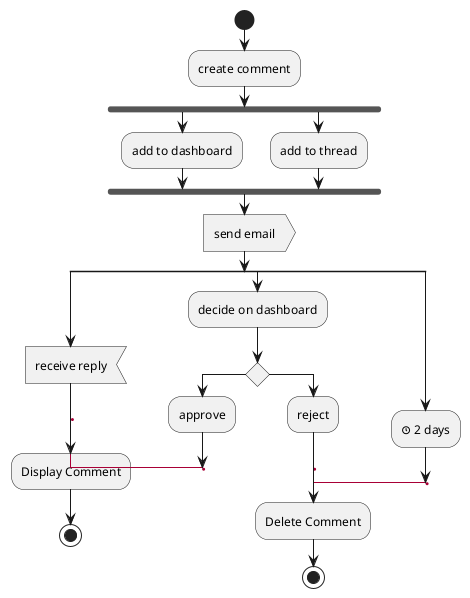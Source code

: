 @startuml beta syntax

start
:create comment;
fork
    :add to dashboard;
fork again
    :add to thread;
end fork
:send email>
split
    :receive reply<
    label approve
    :Display Comment;
    stop

split again
    :decide on dashboard;
    if () then
        :approve;
        goto approve
    else
        :reject;
        label reject
        :Delete Comment;
        stop
    endif

split again
    :<&clock> 2 days;
    goto reject

end split

@enduml